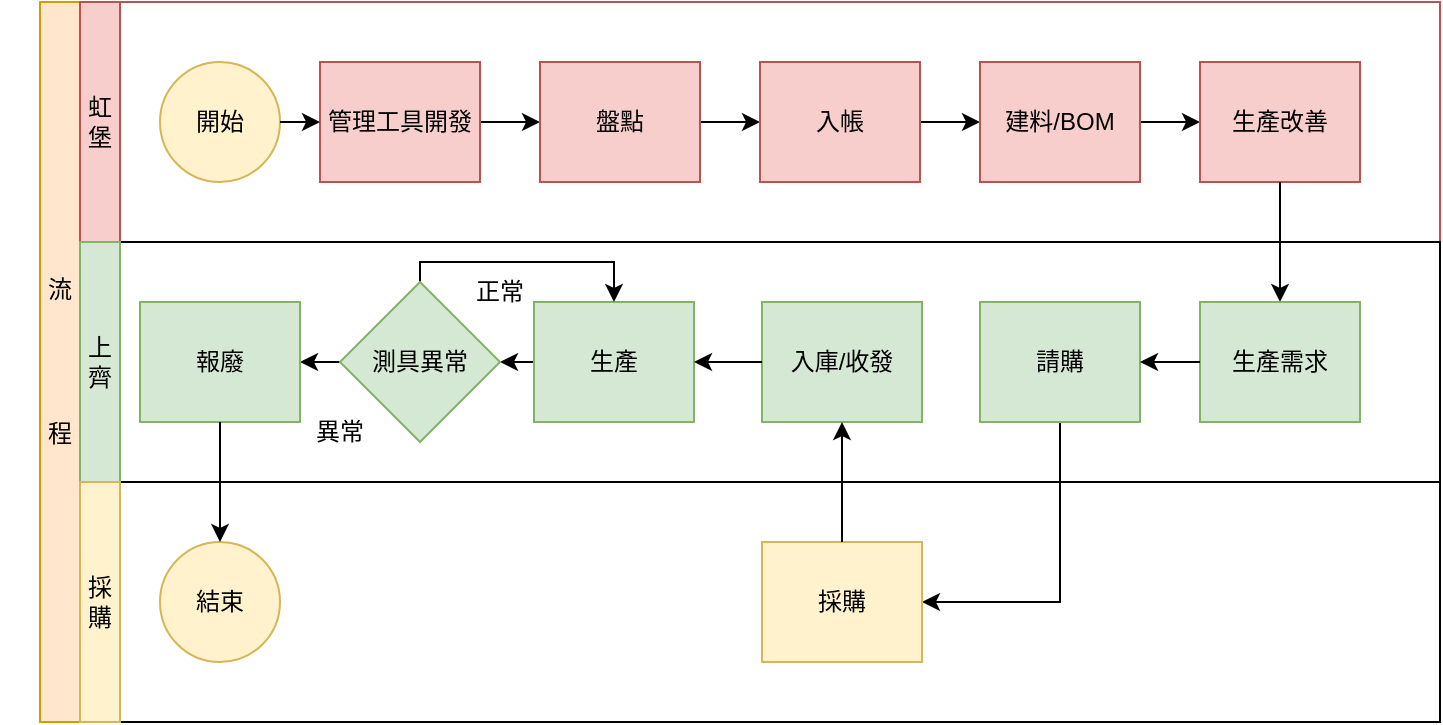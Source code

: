 <mxfile version="26.2.13">
  <diagram id="prtHgNgQTEPvFCAcTncT" name="測具管理流程">
    <mxGraphModel dx="788" dy="469" grid="1" gridSize="10" guides="1" tooltips="1" connect="1" arrows="1" fold="1" page="1" pageScale="1" pageWidth="827" pageHeight="1169" math="0" shadow="0">
      <root>
        <mxCell id="0" />
        <mxCell id="1" parent="0" />
        <mxCell id="dNxyNK7c78bLwvsdeMH5-19" value="" style="swimlane;html=1;childLayout=stackLayout;resizeParent=1;resizeParentMax=0;horizontal=0;startSize=20;horizontalStack=0;fillColor=#ffe6cc;strokeColor=#d79b00;" parent="1" vertex="1">
          <mxGeometry x="70" width="700" height="360" as="geometry" />
        </mxCell>
        <mxCell id="dNxyNK7c78bLwvsdeMH5-21" value="" style="swimlane;html=1;startSize=20;horizontal=0;fillColor=#f8cecc;strokeColor=#b85450;" parent="dNxyNK7c78bLwvsdeMH5-19" vertex="1">
          <mxGeometry x="20" width="680" height="120" as="geometry" />
        </mxCell>
        <mxCell id="L2ft9QLMv21xo7cT4s58-48" style="edgeStyle=orthogonalEdgeStyle;rounded=0;orthogonalLoop=1;jettySize=auto;html=1;entryX=0;entryY=0.5;entryDx=0;entryDy=0;" edge="1" parent="dNxyNK7c78bLwvsdeMH5-21" source="dNxyNK7c78bLwvsdeMH5-26" target="L2ft9QLMv21xo7cT4s58-20">
          <mxGeometry relative="1" as="geometry" />
        </mxCell>
        <mxCell id="dNxyNK7c78bLwvsdeMH5-26" value="管理工具開發" style="rounded=0;whiteSpace=wrap;html=1;fontFamily=Helvetica;fontSize=12;align=center;fillColor=#f8cecc;strokeColor=#b85450;" parent="dNxyNK7c78bLwvsdeMH5-21" vertex="1">
          <mxGeometry x="120" y="30" width="80" height="60" as="geometry" />
        </mxCell>
        <mxCell id="dNxyNK7c78bLwvsdeMH5-23" value="開始" style="ellipse;whiteSpace=wrap;html=1;fillColor=#fff2cc;strokeColor=#d6b656;" parent="dNxyNK7c78bLwvsdeMH5-21" vertex="1">
          <mxGeometry x="40" y="30" width="60" height="60" as="geometry" />
        </mxCell>
        <mxCell id="L2ft9QLMv21xo7cT4s58-50" style="edgeStyle=orthogonalEdgeStyle;rounded=0;orthogonalLoop=1;jettySize=auto;html=1;entryX=0;entryY=0.5;entryDx=0;entryDy=0;" edge="1" parent="dNxyNK7c78bLwvsdeMH5-21" source="L2ft9QLMv21xo7cT4s58-20" target="dNxyNK7c78bLwvsdeMH5-34">
          <mxGeometry relative="1" as="geometry" />
        </mxCell>
        <mxCell id="L2ft9QLMv21xo7cT4s58-20" value="盤點" style="rounded=0;whiteSpace=wrap;html=1;fontFamily=Helvetica;fontSize=12;align=center;fillColor=#f8cecc;strokeColor=#b85450;" vertex="1" parent="dNxyNK7c78bLwvsdeMH5-21">
          <mxGeometry x="230" y="30" width="80" height="60" as="geometry" />
        </mxCell>
        <mxCell id="L2ft9QLMv21xo7cT4s58-52" style="edgeStyle=orthogonalEdgeStyle;rounded=0;orthogonalLoop=1;jettySize=auto;html=1;entryX=0;entryY=0.5;entryDx=0;entryDy=0;" edge="1" parent="dNxyNK7c78bLwvsdeMH5-21" source="dNxyNK7c78bLwvsdeMH5-34" target="L2ft9QLMv21xo7cT4s58-51">
          <mxGeometry relative="1" as="geometry" />
        </mxCell>
        <mxCell id="dNxyNK7c78bLwvsdeMH5-34" value="入帳" style="rounded=0;whiteSpace=wrap;html=1;fontFamily=Helvetica;fontSize=12;align=center;fillColor=#f8cecc;strokeColor=#b85450;" parent="dNxyNK7c78bLwvsdeMH5-21" vertex="1">
          <mxGeometry x="340" y="30" width="80" height="60" as="geometry" />
        </mxCell>
        <mxCell id="5UaB6JQAGh2B4dXYci5Y-5" style="edgeStyle=orthogonalEdgeStyle;rounded=0;orthogonalLoop=1;jettySize=auto;html=1;entryX=0;entryY=0.5;entryDx=0;entryDy=0;" edge="1" parent="dNxyNK7c78bLwvsdeMH5-21" source="L2ft9QLMv21xo7cT4s58-51" target="5UaB6JQAGh2B4dXYci5Y-4">
          <mxGeometry relative="1" as="geometry" />
        </mxCell>
        <mxCell id="L2ft9QLMv21xo7cT4s58-51" value="建料/BOM" style="rounded=0;whiteSpace=wrap;html=1;fontFamily=Helvetica;fontSize=12;align=center;fillColor=#f8cecc;strokeColor=#b85450;" vertex="1" parent="dNxyNK7c78bLwvsdeMH5-21">
          <mxGeometry x="450" y="30" width="80" height="60" as="geometry" />
        </mxCell>
        <mxCell id="dNxyNK7c78bLwvsdeMH5-25" value="" style="edgeStyle=orthogonalEdgeStyle;rounded=0;orthogonalLoop=1;jettySize=auto;html=1;" parent="dNxyNK7c78bLwvsdeMH5-21" edge="1">
          <mxGeometry relative="1" as="geometry">
            <mxPoint x="100" y="60" as="sourcePoint" />
            <mxPoint x="120" y="60" as="targetPoint" />
          </mxGeometry>
        </mxCell>
        <mxCell id="L2ft9QLMv21xo7cT4s58-15" value="虹堡" style="text;html=1;align=center;verticalAlign=middle;whiteSpace=wrap;rounded=0;fillColor=#f8cecc;strokeColor=#b85450;" vertex="1" parent="dNxyNK7c78bLwvsdeMH5-21">
          <mxGeometry width="20" height="120" as="geometry" />
        </mxCell>
        <mxCell id="5UaB6JQAGh2B4dXYci5Y-4" value="生產改善" style="rounded=0;whiteSpace=wrap;html=1;fontFamily=Helvetica;fontSize=12;align=center;fillColor=#f8cecc;strokeColor=#b85450;" vertex="1" parent="dNxyNK7c78bLwvsdeMH5-21">
          <mxGeometry x="560" y="30" width="80" height="60" as="geometry" />
        </mxCell>
        <mxCell id="L2ft9QLMv21xo7cT4s58-18" value="Lane 3" style="swimlane;html=1;startSize=20;horizontal=0;" vertex="1" parent="dNxyNK7c78bLwvsdeMH5-19">
          <mxGeometry x="20" y="120" width="680" height="120" as="geometry">
            <mxRectangle x="20" y="240" width="430" height="30" as="alternateBounds" />
          </mxGeometry>
        </mxCell>
        <mxCell id="L2ft9QLMv21xo7cT4s58-22" value="上齊" style="text;html=1;align=center;verticalAlign=middle;whiteSpace=wrap;rounded=0;fillColor=#d5e8d4;strokeColor=#82b366;" vertex="1" parent="L2ft9QLMv21xo7cT4s58-18">
          <mxGeometry width="20" height="120" as="geometry" />
        </mxCell>
        <mxCell id="5UaB6JQAGh2B4dXYci5Y-14" value="流&lt;br&gt;&lt;br&gt;&lt;br&gt;&lt;br&gt;&lt;br&gt;程" style="text;html=1;align=center;verticalAlign=middle;whiteSpace=wrap;rounded=0;" vertex="1" parent="L2ft9QLMv21xo7cT4s58-18">
          <mxGeometry x="-40" y="45" width="60" height="30" as="geometry" />
        </mxCell>
        <mxCell id="5UaB6JQAGh2B4dXYci5Y-32" style="edgeStyle=orthogonalEdgeStyle;rounded=0;orthogonalLoop=1;jettySize=auto;html=1;exitX=0;exitY=0.5;exitDx=0;exitDy=0;entryX=1;entryY=0.5;entryDx=0;entryDy=0;" edge="1" parent="L2ft9QLMv21xo7cT4s58-18" source="5UaB6JQAGh2B4dXYci5Y-9" target="5UaB6JQAGh2B4dXYci5Y-23">
          <mxGeometry relative="1" as="geometry" />
        </mxCell>
        <mxCell id="5UaB6JQAGh2B4dXYci5Y-9" value="生產" style="rounded=0;whiteSpace=wrap;html=1;fontFamily=Helvetica;fontSize=12;align=center;fillColor=#d5e8d4;strokeColor=#82b366;" vertex="1" parent="L2ft9QLMv21xo7cT4s58-18">
          <mxGeometry x="227" y="30" width="80" height="60" as="geometry" />
        </mxCell>
        <mxCell id="5UaB6JQAGh2B4dXYci5Y-3" value="入庫/收發" style="rounded=0;whiteSpace=wrap;html=1;fontFamily=Helvetica;fontSize=12;align=center;fillColor=#d5e8d4;strokeColor=#82b366;" vertex="1" parent="L2ft9QLMv21xo7cT4s58-18">
          <mxGeometry x="341" y="30" width="80" height="60" as="geometry" />
        </mxCell>
        <mxCell id="5UaB6JQAGh2B4dXYci5Y-10" style="edgeStyle=orthogonalEdgeStyle;rounded=0;orthogonalLoop=1;jettySize=auto;html=1;" edge="1" parent="L2ft9QLMv21xo7cT4s58-18" source="5UaB6JQAGh2B4dXYci5Y-3" target="5UaB6JQAGh2B4dXYci5Y-9">
          <mxGeometry relative="1" as="geometry" />
        </mxCell>
        <mxCell id="5UaB6JQAGh2B4dXYci5Y-31" style="edgeStyle=orthogonalEdgeStyle;rounded=0;orthogonalLoop=1;jettySize=auto;html=1;exitX=0;exitY=0.5;exitDx=0;exitDy=0;entryX=1;entryY=0.5;entryDx=0;entryDy=0;" edge="1" parent="L2ft9QLMv21xo7cT4s58-18" source="5UaB6JQAGh2B4dXYci5Y-23" target="5UaB6JQAGh2B4dXYci5Y-24">
          <mxGeometry relative="1" as="geometry" />
        </mxCell>
        <mxCell id="5UaB6JQAGh2B4dXYci5Y-33" style="edgeStyle=orthogonalEdgeStyle;rounded=0;orthogonalLoop=1;jettySize=auto;html=1;exitX=0.5;exitY=0;exitDx=0;exitDy=0;entryX=0.5;entryY=0;entryDx=0;entryDy=0;" edge="1" parent="L2ft9QLMv21xo7cT4s58-18" source="5UaB6JQAGh2B4dXYci5Y-23" target="5UaB6JQAGh2B4dXYci5Y-9">
          <mxGeometry relative="1" as="geometry">
            <Array as="points">
              <mxPoint x="170" y="10" />
              <mxPoint x="267" y="10" />
            </Array>
          </mxGeometry>
        </mxCell>
        <mxCell id="5UaB6JQAGh2B4dXYci5Y-23" value="測具異常" style="rhombus;whiteSpace=wrap;html=1;fillColor=#d5e8d4;strokeColor=#82b366;" vertex="1" parent="L2ft9QLMv21xo7cT4s58-18">
          <mxGeometry x="130" y="20" width="80" height="80" as="geometry" />
        </mxCell>
        <mxCell id="5UaB6JQAGh2B4dXYci5Y-27" value="正常" style="text;html=1;align=center;verticalAlign=middle;whiteSpace=wrap;rounded=0;" vertex="1" parent="L2ft9QLMv21xo7cT4s58-18">
          <mxGeometry x="180" y="10" width="60" height="30" as="geometry" />
        </mxCell>
        <mxCell id="5UaB6JQAGh2B4dXYci5Y-24" value="報廢" style="rounded=0;whiteSpace=wrap;html=1;fontFamily=Helvetica;fontSize=12;align=center;fillColor=#d5e8d4;strokeColor=#82b366;" vertex="1" parent="L2ft9QLMv21xo7cT4s58-18">
          <mxGeometry x="30" y="30" width="80" height="60" as="geometry" />
        </mxCell>
        <mxCell id="5UaB6JQAGh2B4dXYci5Y-30" value="異常" style="text;html=1;align=center;verticalAlign=middle;whiteSpace=wrap;rounded=0;" vertex="1" parent="L2ft9QLMv21xo7cT4s58-18">
          <mxGeometry x="100" y="80" width="60" height="30" as="geometry" />
        </mxCell>
        <mxCell id="5UaB6JQAGh2B4dXYci5Y-6" style="edgeStyle=orthogonalEdgeStyle;rounded=0;orthogonalLoop=1;jettySize=auto;html=1;entryX=0.5;entryY=0;entryDx=0;entryDy=0;" edge="1" parent="dNxyNK7c78bLwvsdeMH5-19" source="5UaB6JQAGh2B4dXYci5Y-4" target="L2ft9QLMv21xo7cT4s58-53">
          <mxGeometry relative="1" as="geometry" />
        </mxCell>
        <mxCell id="dNxyNK7c78bLwvsdeMH5-22" value="Lane 3" style="swimlane;html=1;startSize=20;horizontal=0;" parent="dNxyNK7c78bLwvsdeMH5-19" vertex="1">
          <mxGeometry x="20" y="240" width="680" height="120" as="geometry">
            <mxRectangle x="20" y="240" width="430" height="30" as="alternateBounds" />
          </mxGeometry>
        </mxCell>
        <mxCell id="L2ft9QLMv21xo7cT4s58-17" value="採購" style="text;html=1;align=center;verticalAlign=middle;whiteSpace=wrap;rounded=0;fillColor=#fff2cc;strokeColor=#d6b656;" vertex="1" parent="dNxyNK7c78bLwvsdeMH5-22">
          <mxGeometry width="20" height="120" as="geometry" />
        </mxCell>
        <mxCell id="L2ft9QLMv21xo7cT4s58-53" value="生產需求" style="rounded=0;whiteSpace=wrap;html=1;fontFamily=Helvetica;fontSize=12;align=center;fillColor=#d5e8d4;strokeColor=#82b366;" vertex="1" parent="dNxyNK7c78bLwvsdeMH5-22">
          <mxGeometry x="560" y="-90" width="80" height="60" as="geometry" />
        </mxCell>
        <mxCell id="5UaB6JQAGh2B4dXYci5Y-17" style="edgeStyle=orthogonalEdgeStyle;rounded=0;orthogonalLoop=1;jettySize=auto;html=1;" edge="1" parent="dNxyNK7c78bLwvsdeMH5-22" source="5UaB6JQAGh2B4dXYci5Y-2" target="5UaB6JQAGh2B4dXYci5Y-19">
          <mxGeometry relative="1" as="geometry">
            <mxPoint x="424" y="60" as="targetPoint" />
            <Array as="points">
              <mxPoint x="490" y="60" />
            </Array>
          </mxGeometry>
        </mxCell>
        <mxCell id="5UaB6JQAGh2B4dXYci5Y-2" value="請購" style="rounded=0;whiteSpace=wrap;html=1;fontFamily=Helvetica;fontSize=12;align=center;fillColor=#d5e8d4;strokeColor=#82b366;" vertex="1" parent="dNxyNK7c78bLwvsdeMH5-22">
          <mxGeometry x="450" y="-90" width="80" height="60" as="geometry" />
        </mxCell>
        <mxCell id="5UaB6JQAGh2B4dXYci5Y-7" style="edgeStyle=orthogonalEdgeStyle;rounded=0;orthogonalLoop=1;jettySize=auto;html=1;entryX=1;entryY=0.5;entryDx=0;entryDy=0;" edge="1" parent="dNxyNK7c78bLwvsdeMH5-22" source="L2ft9QLMv21xo7cT4s58-53" target="5UaB6JQAGh2B4dXYci5Y-2">
          <mxGeometry relative="1" as="geometry" />
        </mxCell>
        <mxCell id="5UaB6JQAGh2B4dXYci5Y-19" value="採購" style="rounded=0;whiteSpace=wrap;html=1;fontFamily=Helvetica;fontSize=12;align=center;fillColor=#fff2cc;strokeColor=#d6b656;" vertex="1" parent="dNxyNK7c78bLwvsdeMH5-22">
          <mxGeometry x="341" y="30" width="80" height="60" as="geometry" />
        </mxCell>
        <mxCell id="5UaB6JQAGh2B4dXYci5Y-34" value="結束" style="ellipse;whiteSpace=wrap;html=1;fillColor=#fff2cc;strokeColor=#d6b656;" vertex="1" parent="dNxyNK7c78bLwvsdeMH5-22">
          <mxGeometry x="40" y="30" width="60" height="60" as="geometry" />
        </mxCell>
        <mxCell id="5UaB6JQAGh2B4dXYci5Y-20" style="edgeStyle=orthogonalEdgeStyle;rounded=0;orthogonalLoop=1;jettySize=auto;html=1;entryX=0.5;entryY=1;entryDx=0;entryDy=0;" edge="1" parent="dNxyNK7c78bLwvsdeMH5-19" source="5UaB6JQAGh2B4dXYci5Y-19" target="5UaB6JQAGh2B4dXYci5Y-3">
          <mxGeometry relative="1" as="geometry" />
        </mxCell>
        <mxCell id="5UaB6JQAGh2B4dXYci5Y-35" style="edgeStyle=orthogonalEdgeStyle;rounded=0;orthogonalLoop=1;jettySize=auto;html=1;entryX=0.5;entryY=0;entryDx=0;entryDy=0;" edge="1" parent="dNxyNK7c78bLwvsdeMH5-19" source="5UaB6JQAGh2B4dXYci5Y-24" target="5UaB6JQAGh2B4dXYci5Y-34">
          <mxGeometry relative="1" as="geometry" />
        </mxCell>
      </root>
    </mxGraphModel>
  </diagram>
</mxfile>
